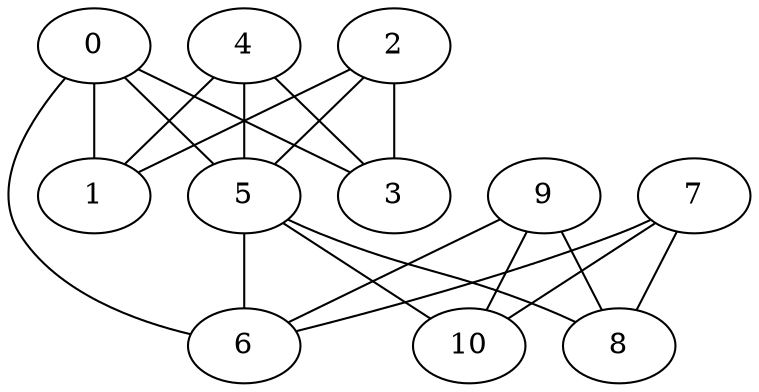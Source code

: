 graph {
overlap=false
0 -- 1
0 -- 3
0 -- 5
2 -- 1
2 -- 3
2 -- 5
4 -- 1
4 -- 3
4 -- 5
5 -- 6
5 -- 8
5 -- 10
7 -- 6
7 -- 8
7 -- 10
9 -- 6
9 -- 8
9 -- 10
0 -- 6
}
